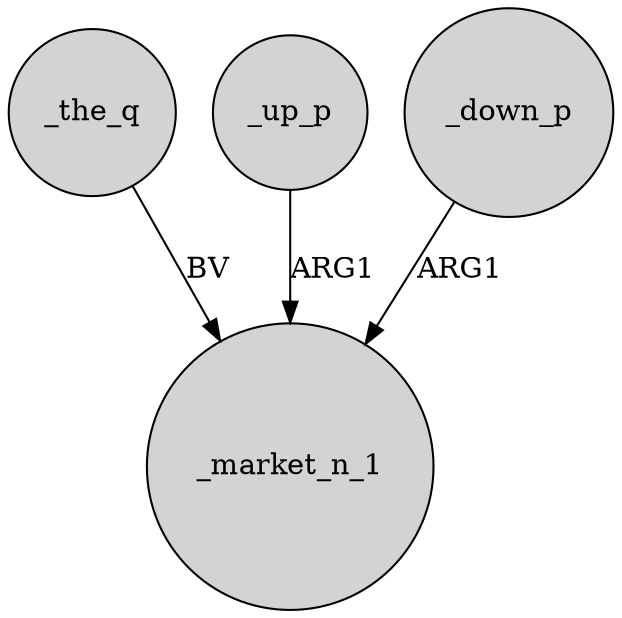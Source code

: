 digraph {
	node [shape=circle style=filled]
	_the_q -> _market_n_1 [label=BV]
	_up_p -> _market_n_1 [label=ARG1]
	_down_p -> _market_n_1 [label=ARG1]
}
